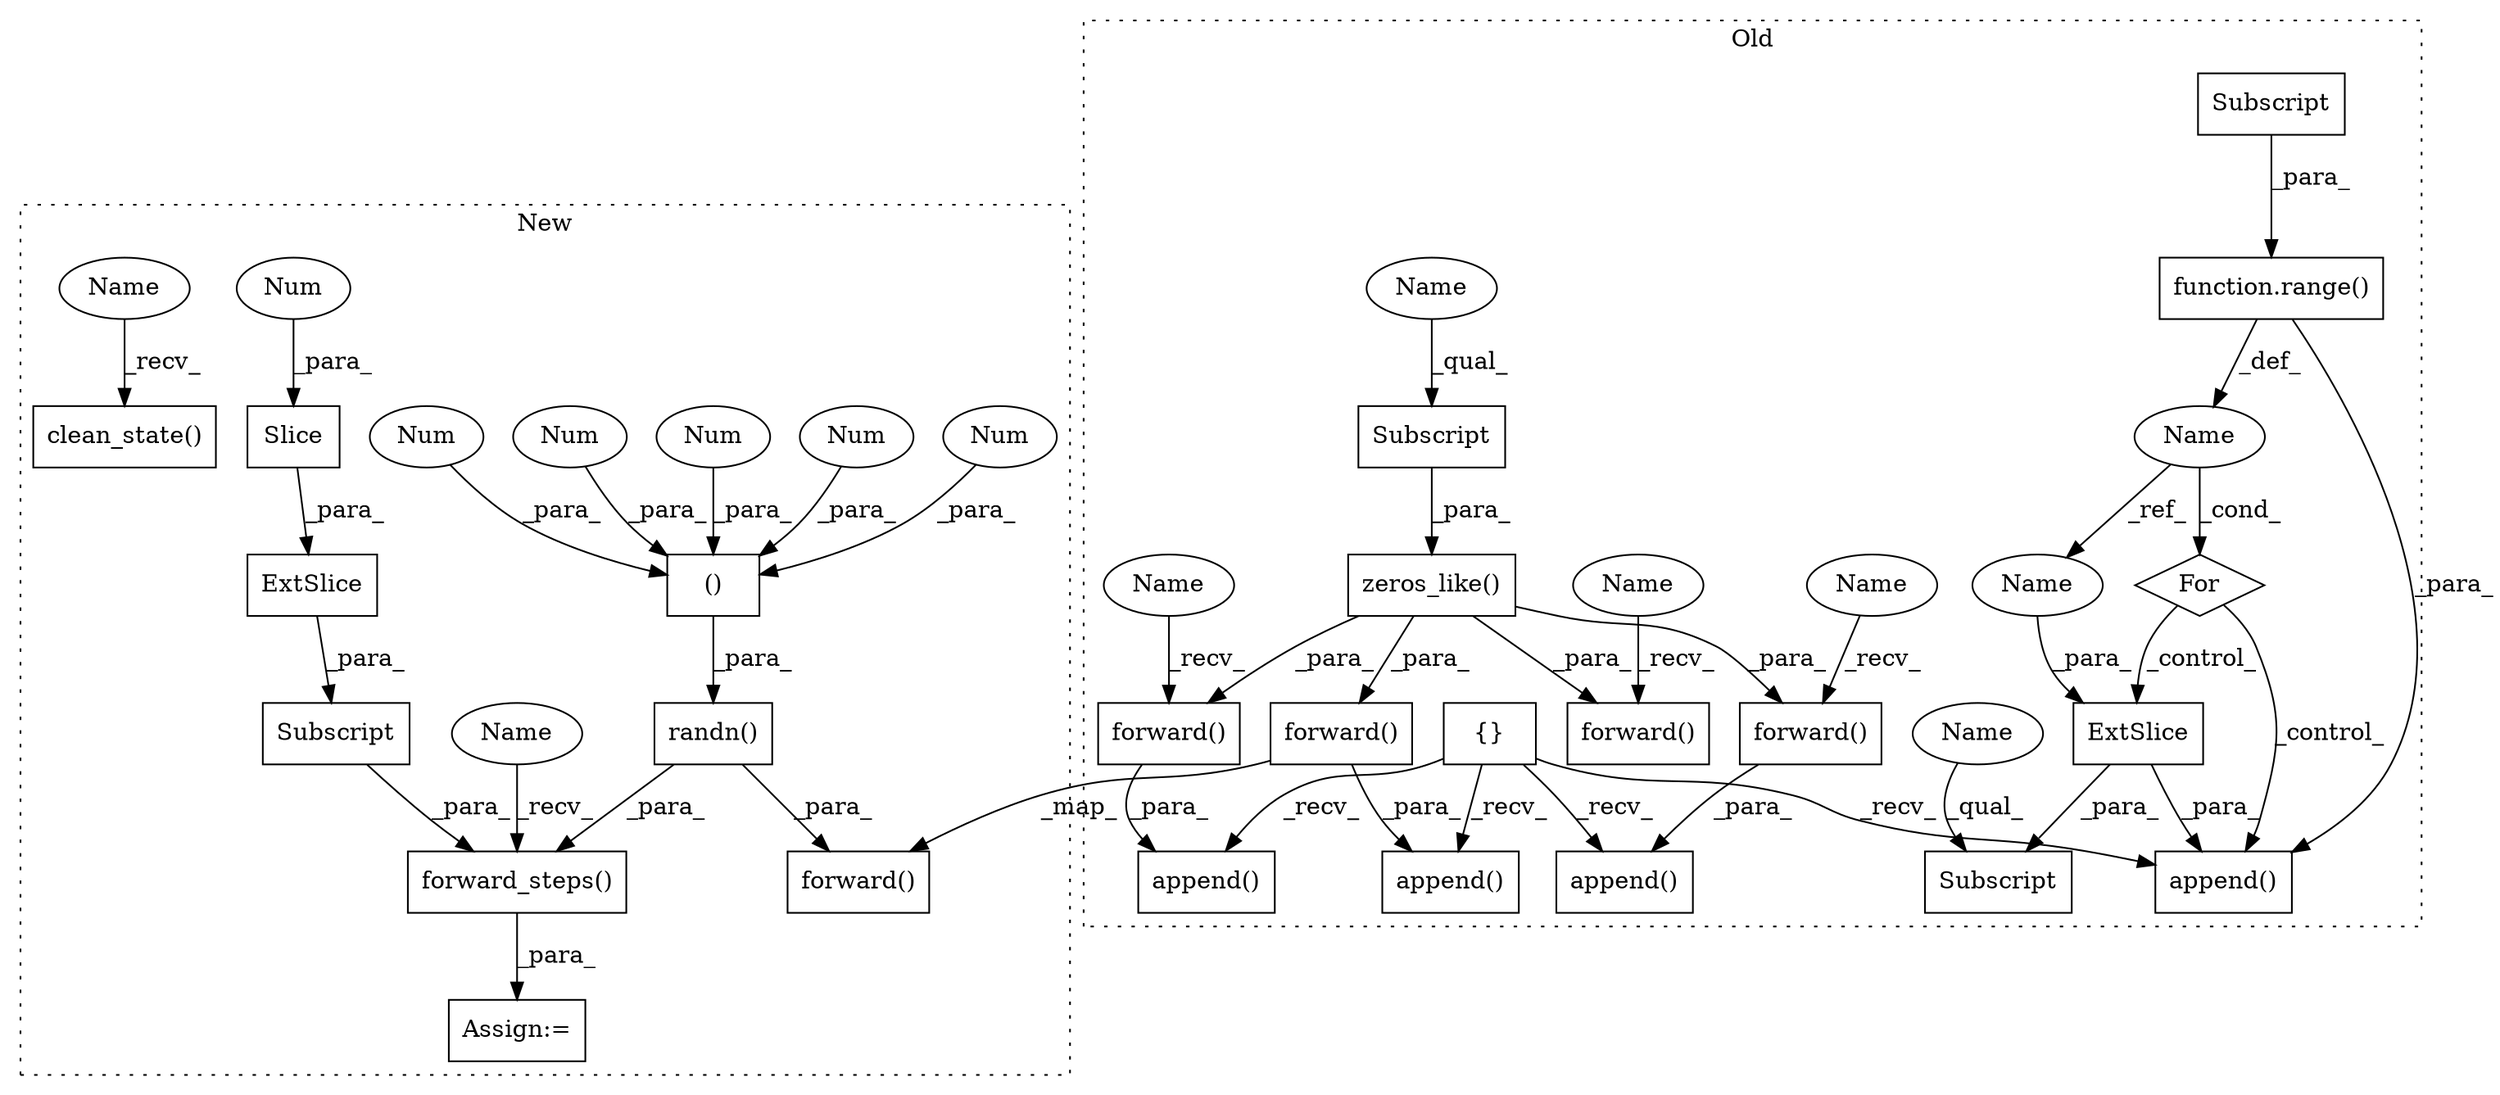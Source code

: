 digraph G {
subgraph cluster0 {
1 [label="For" a="107" s="19674,19711" l="4,10" shape="diamond"];
3 [label="function.range()" a="75" s="19683,19710" l="6,1" shape="box"];
5 [label="Subscript" a="63" s="19753,0" l="21,0" shape="box"];
6 [label="ExtSlice" a="85" s="19753" l="12" shape="box"];
8 [label="Name" a="87" s="19678" l="1" shape="ellipse"];
9 [label="Subscript" a="63" s="19689,0" l="21,0" shape="box"];
10 [label="append()" a="75" s="19721,19779" l="15,1" shape="box"];
11 [label="{}" a="59" s="19460,19460" l="2,1" shape="box"];
22 [label="Subscript" a="63" s="19551,0" l="21,0" shape="box"];
23 [label="zeros_like()" a="75" s="19534,19572" l="17,1" shape="box"];
24 [label="forward()" a="75" s="19641,19664" l="16,1" shape="box"];
26 [label="forward()" a="75" s="19800,19823" l="16,1" shape="box"];
27 [label="append()" a="75" s="19626,19668" l="15,1" shape="box"];
28 [label="forward()" a="75" s="19593,19616" l="16,1" shape="box"];
29 [label="append()" a="75" s="19833,19875" l="15,1" shape="box"];
30 [label="forward()" a="75" s="19848,19871" l="16,1" shape="box"];
32 [label="append()" a="75" s="19785,19827" l="15,1" shape="box"];
33 [label="Name" a="87" s="19772" l="1" shape="ellipse"];
34 [label="Name" a="87" s="19593" l="7" shape="ellipse"];
35 [label="Name" a="87" s="19641" l="7" shape="ellipse"];
36 [label="Name" a="87" s="19800" l="7" shape="ellipse"];
39 [label="Name" a="87" s="19551" l="12" shape="ellipse"];
40 [label="Name" a="87" s="19753" l="12" shape="ellipse"];
label = "Old";
style="dotted";
}
subgraph cluster1 {
2 [label="forward_steps()" a="75" s="3945,3984" l="22,15" shape="box"];
4 [label="Subscript" a="63" s="3967,0" l="17,0" shape="box"];
7 [label="Assign:=" a="68" s="3942" l="3" shape="box"];
12 [label="()" a="54" s="3348" l="12" shape="box"];
13 [label="Num" a="76" s="3353" l="1" shape="ellipse"];
14 [label="Num" a="76" s="3347" l="1" shape="ellipse"];
15 [label="Num" a="76" s="3359" l="1" shape="ellipse"];
16 [label="Num" a="76" s="3356" l="1" shape="ellipse"];
17 [label="Num" a="76" s="3350" l="1" shape="ellipse"];
18 [label="randn()" a="75" s="3334,3361" l="12,1" shape="box"];
19 [label="ExtSlice" a="85" s="3967" l="6" shape="box"];
20 [label="Slice" a="80" s="3980" l="2" shape="box"];
21 [label="Num" a="76" s="3980" l="2" shape="ellipse"];
25 [label="clean_state()" a="75" s="3684" l="21" shape="box"];
31 [label="forward()" a="75" s="3461,3483" l="16,1" shape="box"];
37 [label="Name" a="87" s="3945" l="7" shape="ellipse"];
38 [label="Name" a="87" s="3684" l="7" shape="ellipse"];
label = "New";
style="dotted";
}
1 -> 6 [label="_control_"];
1 -> 10 [label="_control_"];
2 -> 7 [label="_para_"];
3 -> 8 [label="_def_"];
3 -> 10 [label="_para_"];
4 -> 2 [label="_para_"];
6 -> 5 [label="_para_"];
6 -> 10 [label="_para_"];
8 -> 33 [label="_ref_"];
8 -> 1 [label="_cond_"];
9 -> 3 [label="_para_"];
11 -> 32 [label="_recv_"];
11 -> 10 [label="_recv_"];
11 -> 27 [label="_recv_"];
11 -> 29 [label="_recv_"];
12 -> 18 [label="_para_"];
13 -> 12 [label="_para_"];
14 -> 12 [label="_para_"];
15 -> 12 [label="_para_"];
16 -> 12 [label="_para_"];
17 -> 12 [label="_para_"];
18 -> 31 [label="_para_"];
18 -> 2 [label="_para_"];
19 -> 4 [label="_para_"];
20 -> 19 [label="_para_"];
21 -> 20 [label="_para_"];
22 -> 23 [label="_para_"];
23 -> 30 [label="_para_"];
23 -> 28 [label="_para_"];
23 -> 26 [label="_para_"];
23 -> 24 [label="_para_"];
24 -> 27 [label="_para_"];
26 -> 32 [label="_para_"];
30 -> 31 [label="_map_"];
30 -> 29 [label="_para_"];
33 -> 6 [label="_para_"];
34 -> 28 [label="_recv_"];
35 -> 24 [label="_recv_"];
36 -> 26 [label="_recv_"];
37 -> 2 [label="_recv_"];
38 -> 25 [label="_recv_"];
39 -> 22 [label="_qual_"];
40 -> 5 [label="_qual_"];
}